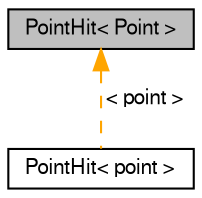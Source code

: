 digraph "PointHit&lt; Point &gt;"
{
  bgcolor="transparent";
  edge [fontname="FreeSans",fontsize="10",labelfontname="FreeSans",labelfontsize="10"];
  node [fontname="FreeSans",fontsize="10",shape=record];
  Node0 [label="PointHit\< Point \>",height=0.2,width=0.4,color="black", fillcolor="grey75", style="filled", fontcolor="black"];
  Node0 -> Node1 [dir="back",color="orange",fontsize="10",style="dashed",label=" \< point \>" ,fontname="FreeSans"];
  Node1 [label="PointHit\< point \>",height=0.2,width=0.4,color="black",URL="$a27558.html"];
}
